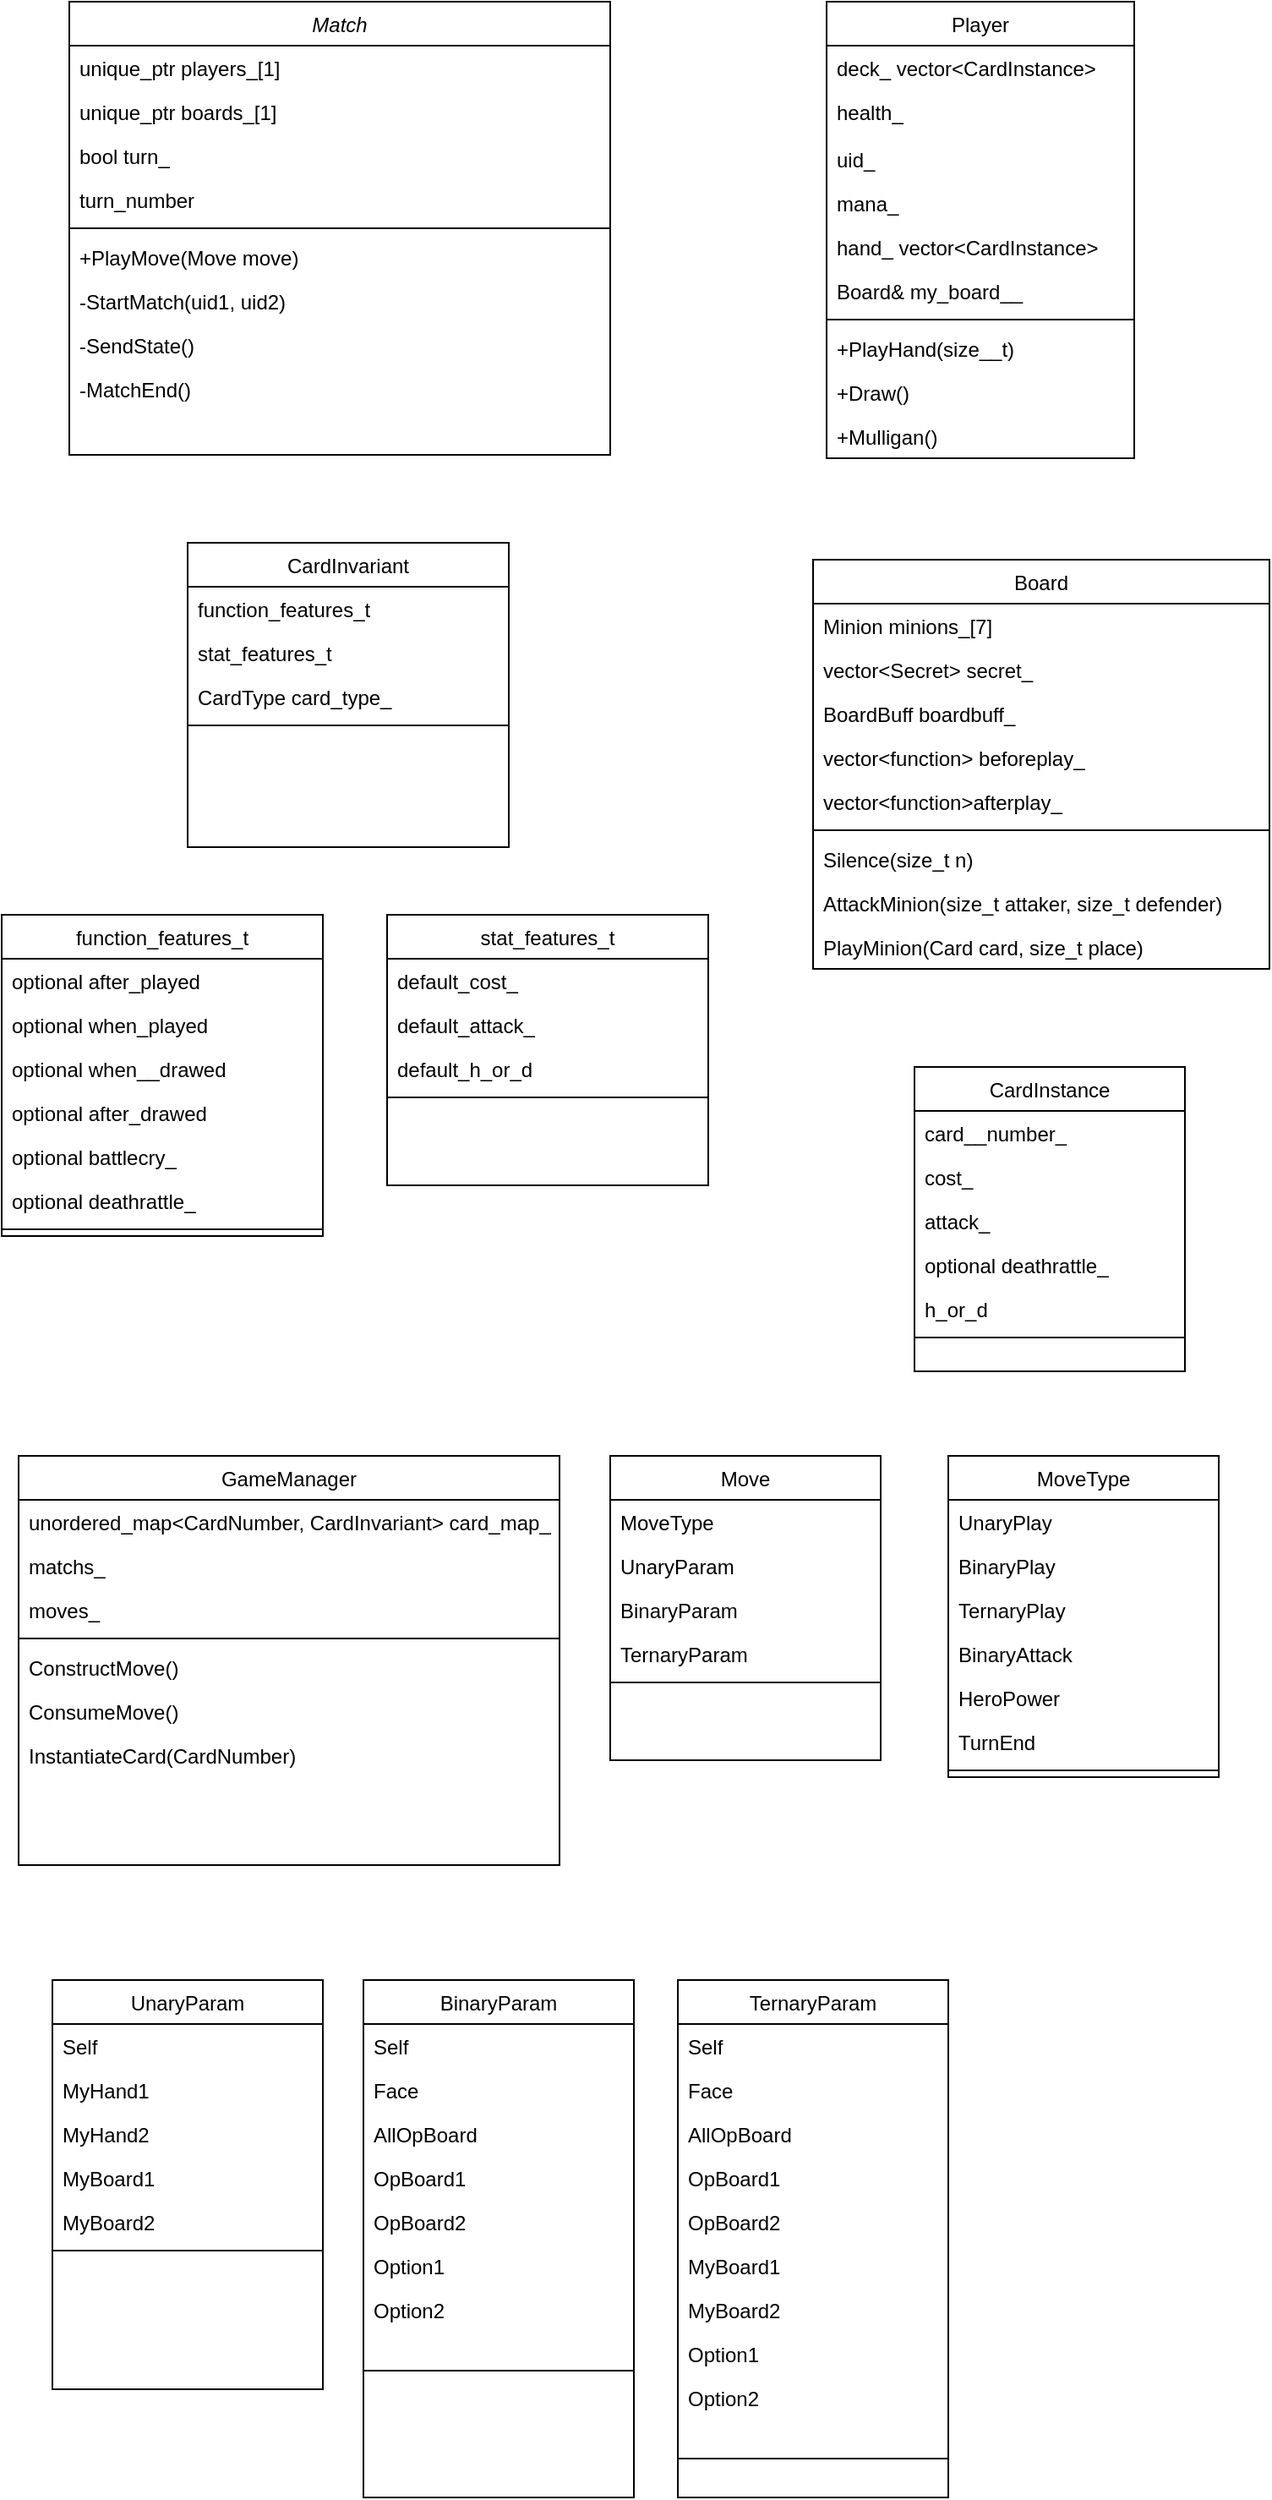 <mxfile version="22.0.6" type="device">
  <diagram id="C5RBs43oDa-KdzZeNtuy" name="Page-1">
    <mxGraphModel dx="1434" dy="790" grid="1" gridSize="10" guides="1" tooltips="1" connect="1" arrows="1" fold="1" page="1" pageScale="1" pageWidth="827" pageHeight="1169" math="0" shadow="0">
      <root>
        <mxCell id="WIyWlLk6GJQsqaUBKTNV-0" />
        <mxCell id="WIyWlLk6GJQsqaUBKTNV-1" parent="WIyWlLk6GJQsqaUBKTNV-0" />
        <mxCell id="zkfFHV4jXpPFQw0GAbJ--0" value="Match" style="swimlane;fontStyle=2;align=center;verticalAlign=top;childLayout=stackLayout;horizontal=1;startSize=26;horizontalStack=0;resizeParent=1;resizeLast=0;collapsible=1;marginBottom=0;rounded=0;shadow=0;strokeWidth=1;" parent="WIyWlLk6GJQsqaUBKTNV-1" vertex="1">
          <mxGeometry x="60" y="120" width="320" height="268" as="geometry">
            <mxRectangle x="230" y="140" width="160" height="26" as="alternateBounds" />
          </mxGeometry>
        </mxCell>
        <mxCell id="zkfFHV4jXpPFQw0GAbJ--1" value="unique_ptr players_[1]" style="text;align=left;verticalAlign=top;spacingLeft=4;spacingRight=4;overflow=hidden;rotatable=0;points=[[0,0.5],[1,0.5]];portConstraint=eastwest;" parent="zkfFHV4jXpPFQw0GAbJ--0" vertex="1">
          <mxGeometry y="26" width="320" height="26" as="geometry" />
        </mxCell>
        <mxCell id="zkfFHV4jXpPFQw0GAbJ--2" value="unique_ptr boards_[1]" style="text;align=left;verticalAlign=top;spacingLeft=4;spacingRight=4;overflow=hidden;rotatable=0;points=[[0,0.5],[1,0.5]];portConstraint=eastwest;rounded=0;shadow=0;html=0;" parent="zkfFHV4jXpPFQw0GAbJ--0" vertex="1">
          <mxGeometry y="52" width="320" height="26" as="geometry" />
        </mxCell>
        <mxCell id="4onNzcgdvRod2sI0kS9G-65" value="bool turn_" style="text;align=left;verticalAlign=top;spacingLeft=4;spacingRight=4;overflow=hidden;rotatable=0;points=[[0,0.5],[1,0.5]];portConstraint=eastwest;rounded=0;shadow=0;html=0;" parent="zkfFHV4jXpPFQw0GAbJ--0" vertex="1">
          <mxGeometry y="78" width="320" height="26" as="geometry" />
        </mxCell>
        <mxCell id="o0gOWJ1UmXhAV0lM2CIq-2" value="turn_number" style="text;align=left;verticalAlign=top;spacingLeft=4;spacingRight=4;overflow=hidden;rotatable=0;points=[[0,0.5],[1,0.5]];portConstraint=eastwest;rounded=0;shadow=0;html=0;" parent="zkfFHV4jXpPFQw0GAbJ--0" vertex="1">
          <mxGeometry y="104" width="320" height="26" as="geometry" />
        </mxCell>
        <mxCell id="zkfFHV4jXpPFQw0GAbJ--4" value="" style="line;html=1;strokeWidth=1;align=left;verticalAlign=middle;spacingTop=-1;spacingLeft=3;spacingRight=3;rotatable=0;labelPosition=right;points=[];portConstraint=eastwest;" parent="zkfFHV4jXpPFQw0GAbJ--0" vertex="1">
          <mxGeometry y="130" width="320" height="8" as="geometry" />
        </mxCell>
        <mxCell id="4onNzcgdvRod2sI0kS9G-56" value="+PlayMove(Move move)" style="text;align=left;verticalAlign=top;spacingLeft=4;spacingRight=4;overflow=hidden;rotatable=0;points=[[0,0.5],[1,0.5]];portConstraint=eastwest;rounded=0;shadow=0;html=0;" parent="zkfFHV4jXpPFQw0GAbJ--0" vertex="1">
          <mxGeometry y="138" width="320" height="26" as="geometry" />
        </mxCell>
        <mxCell id="4onNzcgdvRod2sI0kS9G-73" value="-StartMatch(uid1, uid2)" style="text;align=left;verticalAlign=top;spacingLeft=4;spacingRight=4;overflow=hidden;rotatable=0;points=[[0,0.5],[1,0.5]];portConstraint=eastwest;rounded=0;shadow=0;html=0;" parent="zkfFHV4jXpPFQw0GAbJ--0" vertex="1">
          <mxGeometry y="164" width="320" height="26" as="geometry" />
        </mxCell>
        <mxCell id="CZYYxDNHanhDtpnh2OUE-49" value="-SendState()" style="text;align=left;verticalAlign=top;spacingLeft=4;spacingRight=4;overflow=hidden;rotatable=0;points=[[0,0.5],[1,0.5]];portConstraint=eastwest;rounded=0;shadow=0;html=0;" parent="zkfFHV4jXpPFQw0GAbJ--0" vertex="1">
          <mxGeometry y="190" width="320" height="26" as="geometry" />
        </mxCell>
        <mxCell id="4onNzcgdvRod2sI0kS9G-74" value="-MatchEnd()" style="text;align=left;verticalAlign=top;spacingLeft=4;spacingRight=4;overflow=hidden;rotatable=0;points=[[0,0.5],[1,0.5]];portConstraint=eastwest;rounded=0;shadow=0;html=0;" parent="zkfFHV4jXpPFQw0GAbJ--0" vertex="1">
          <mxGeometry y="216" width="320" height="26" as="geometry" />
        </mxCell>
        <mxCell id="zkfFHV4jXpPFQw0GAbJ--17" value="Player" style="swimlane;fontStyle=0;align=center;verticalAlign=top;childLayout=stackLayout;horizontal=1;startSize=26;horizontalStack=0;resizeParent=1;resizeLast=0;collapsible=1;marginBottom=0;rounded=0;shadow=0;strokeWidth=1;" parent="WIyWlLk6GJQsqaUBKTNV-1" vertex="1">
          <mxGeometry x="508" y="120" width="182" height="270" as="geometry">
            <mxRectangle x="550" y="140" width="160" height="26" as="alternateBounds" />
          </mxGeometry>
        </mxCell>
        <mxCell id="zkfFHV4jXpPFQw0GAbJ--18" value="deck_ vector&lt;CardInstance&gt;" style="text;align=left;verticalAlign=top;spacingLeft=4;spacingRight=4;overflow=hidden;rotatable=0;points=[[0,0.5],[1,0.5]];portConstraint=eastwest;" parent="zkfFHV4jXpPFQw0GAbJ--17" vertex="1">
          <mxGeometry y="26" width="182" height="26" as="geometry" />
        </mxCell>
        <mxCell id="zkfFHV4jXpPFQw0GAbJ--19" value="health_" style="text;align=left;verticalAlign=top;spacingLeft=4;spacingRight=4;overflow=hidden;rotatable=0;points=[[0,0.5],[1,0.5]];portConstraint=eastwest;rounded=0;shadow=0;html=0;" parent="zkfFHV4jXpPFQw0GAbJ--17" vertex="1">
          <mxGeometry y="52" width="182" height="28" as="geometry" />
        </mxCell>
        <mxCell id="zkfFHV4jXpPFQw0GAbJ--20" value="uid_" style="text;align=left;verticalAlign=top;spacingLeft=4;spacingRight=4;overflow=hidden;rotatable=0;points=[[0,0.5],[1,0.5]];portConstraint=eastwest;rounded=0;shadow=0;html=0;" parent="zkfFHV4jXpPFQw0GAbJ--17" vertex="1">
          <mxGeometry y="80" width="182" height="26" as="geometry" />
        </mxCell>
        <mxCell id="o0gOWJ1UmXhAV0lM2CIq-1" value="mana_" style="text;align=left;verticalAlign=top;spacingLeft=4;spacingRight=4;overflow=hidden;rotatable=0;points=[[0,0.5],[1,0.5]];portConstraint=eastwest;rounded=0;shadow=0;html=0;" parent="zkfFHV4jXpPFQw0GAbJ--17" vertex="1">
          <mxGeometry y="106" width="182" height="26" as="geometry" />
        </mxCell>
        <mxCell id="zkfFHV4jXpPFQw0GAbJ--21" value="hand_ vector&lt;CardInstance&gt;" style="text;align=left;verticalAlign=top;spacingLeft=4;spacingRight=4;overflow=hidden;rotatable=0;points=[[0,0.5],[1,0.5]];portConstraint=eastwest;rounded=0;shadow=0;html=0;" parent="zkfFHV4jXpPFQw0GAbJ--17" vertex="1">
          <mxGeometry y="132" width="182" height="26" as="geometry" />
        </mxCell>
        <mxCell id="G5vkVmhWbXcAV82-g3rU-1" value="Board&amp; my_board__" style="text;align=left;verticalAlign=top;spacingLeft=4;spacingRight=4;overflow=hidden;rotatable=0;points=[[0,0.5],[1,0.5]];portConstraint=eastwest;rounded=0;shadow=0;html=0;" parent="zkfFHV4jXpPFQw0GAbJ--17" vertex="1">
          <mxGeometry y="158" width="182" height="26" as="geometry" />
        </mxCell>
        <mxCell id="zkfFHV4jXpPFQw0GAbJ--23" value="" style="line;html=1;strokeWidth=1;align=left;verticalAlign=middle;spacingTop=-1;spacingLeft=3;spacingRight=3;rotatable=0;labelPosition=right;points=[];portConstraint=eastwest;" parent="zkfFHV4jXpPFQw0GAbJ--17" vertex="1">
          <mxGeometry y="184" width="182" height="8" as="geometry" />
        </mxCell>
        <mxCell id="4onNzcgdvRod2sI0kS9G-58" value="+PlayHand(size__t)" style="text;align=left;verticalAlign=top;spacingLeft=4;spacingRight=4;overflow=hidden;rotatable=0;points=[[0,0.5],[1,0.5]];portConstraint=eastwest;rounded=0;shadow=0;html=0;" parent="zkfFHV4jXpPFQw0GAbJ--17" vertex="1">
          <mxGeometry y="192" width="182" height="26" as="geometry" />
        </mxCell>
        <mxCell id="G5vkVmhWbXcAV82-g3rU-0" value="+Draw()" style="text;align=left;verticalAlign=top;spacingLeft=4;spacingRight=4;overflow=hidden;rotatable=0;points=[[0,0.5],[1,0.5]];portConstraint=eastwest;rounded=0;shadow=0;html=0;" parent="zkfFHV4jXpPFQw0GAbJ--17" vertex="1">
          <mxGeometry y="218" width="182" height="26" as="geometry" />
        </mxCell>
        <mxCell id="o0gOWJ1UmXhAV0lM2CIq-0" value="+Mulligan()" style="text;align=left;verticalAlign=top;spacingLeft=4;spacingRight=4;overflow=hidden;rotatable=0;points=[[0,0.5],[1,0.5]];portConstraint=eastwest;rounded=0;shadow=0;html=0;" parent="zkfFHV4jXpPFQw0GAbJ--17" vertex="1">
          <mxGeometry y="244" width="182" height="26" as="geometry" />
        </mxCell>
        <mxCell id="4onNzcgdvRod2sI0kS9G-0" value="CardInvariant" style="swimlane;fontStyle=0;align=center;verticalAlign=top;childLayout=stackLayout;horizontal=1;startSize=26;horizontalStack=0;resizeParent=1;resizeLast=0;collapsible=1;marginBottom=0;rounded=0;shadow=0;strokeWidth=1;" parent="WIyWlLk6GJQsqaUBKTNV-1" vertex="1">
          <mxGeometry x="130" y="440" width="190" height="180" as="geometry">
            <mxRectangle x="230" y="140" width="160" height="26" as="alternateBounds" />
          </mxGeometry>
        </mxCell>
        <mxCell id="G5vkVmhWbXcAV82-g3rU-6" value="function_features_t" style="text;align=left;verticalAlign=top;spacingLeft=4;spacingRight=4;overflow=hidden;rotatable=0;points=[[0,0.5],[1,0.5]];portConstraint=eastwest;" parent="4onNzcgdvRod2sI0kS9G-0" vertex="1">
          <mxGeometry y="26" width="190" height="26" as="geometry" />
        </mxCell>
        <mxCell id="G5vkVmhWbXcAV82-g3rU-12" value="stat_features_t" style="text;align=left;verticalAlign=top;spacingLeft=4;spacingRight=4;overflow=hidden;rotatable=0;points=[[0,0.5],[1,0.5]];portConstraint=eastwest;" parent="4onNzcgdvRod2sI0kS9G-0" vertex="1">
          <mxGeometry y="52" width="190" height="26" as="geometry" />
        </mxCell>
        <mxCell id="G5vkVmhWbXcAV82-g3rU-18" value="CardType card_type_" style="text;align=left;verticalAlign=top;spacingLeft=4;spacingRight=4;overflow=hidden;rotatable=0;points=[[0,0.5],[1,0.5]];portConstraint=eastwest;" parent="4onNzcgdvRod2sI0kS9G-0" vertex="1">
          <mxGeometry y="78" width="190" height="26" as="geometry" />
        </mxCell>
        <mxCell id="4onNzcgdvRod2sI0kS9G-4" value="" style="line;html=1;strokeWidth=1;align=left;verticalAlign=middle;spacingTop=-1;spacingLeft=3;spacingRight=3;rotatable=0;labelPosition=right;points=[];portConstraint=eastwest;" parent="4onNzcgdvRod2sI0kS9G-0" vertex="1">
          <mxGeometry y="104" width="190" height="8" as="geometry" />
        </mxCell>
        <mxCell id="4onNzcgdvRod2sI0kS9G-6" value="CardInstance" style="swimlane;fontStyle=0;align=center;verticalAlign=top;childLayout=stackLayout;horizontal=1;startSize=26;horizontalStack=0;resizeParent=1;resizeLast=0;collapsible=1;marginBottom=0;rounded=0;shadow=0;strokeWidth=1;" parent="WIyWlLk6GJQsqaUBKTNV-1" vertex="1">
          <mxGeometry x="560" y="750" width="160" height="180" as="geometry">
            <mxRectangle x="130" y="380" width="160" height="26" as="alternateBounds" />
          </mxGeometry>
        </mxCell>
        <mxCell id="4onNzcgdvRod2sI0kS9G-7" value="card__number_" style="text;align=left;verticalAlign=top;spacingLeft=4;spacingRight=4;overflow=hidden;rotatable=0;points=[[0,0.5],[1,0.5]];portConstraint=eastwest;" parent="4onNzcgdvRod2sI0kS9G-6" vertex="1">
          <mxGeometry y="26" width="160" height="26" as="geometry" />
        </mxCell>
        <mxCell id="o0gOWJ1UmXhAV0lM2CIq-27" value="cost_" style="text;align=left;verticalAlign=top;spacingLeft=4;spacingRight=4;overflow=hidden;rotatable=0;points=[[0,0.5],[1,0.5]];portConstraint=eastwest;" parent="4onNzcgdvRod2sI0kS9G-6" vertex="1">
          <mxGeometry y="52" width="160" height="26" as="geometry" />
        </mxCell>
        <mxCell id="G5vkVmhWbXcAV82-g3rU-22" value="attack_" style="text;align=left;verticalAlign=top;spacingLeft=4;spacingRight=4;overflow=hidden;rotatable=0;points=[[0,0.5],[1,0.5]];portConstraint=eastwest;" parent="4onNzcgdvRod2sI0kS9G-6" vertex="1">
          <mxGeometry y="78" width="160" height="26" as="geometry" />
        </mxCell>
        <mxCell id="G5vkVmhWbXcAV82-g3rU-21" value="optional deathrattle_" style="text;align=left;verticalAlign=top;spacingLeft=4;spacingRight=4;overflow=hidden;rotatable=0;points=[[0,0.5],[1,0.5]];portConstraint=eastwest;" parent="4onNzcgdvRod2sI0kS9G-6" vertex="1">
          <mxGeometry y="104" width="160" height="26" as="geometry" />
        </mxCell>
        <mxCell id="G5vkVmhWbXcAV82-g3rU-23" value="h_or_d" style="text;align=left;verticalAlign=top;spacingLeft=4;spacingRight=4;overflow=hidden;rotatable=0;points=[[0,0.5],[1,0.5]];portConstraint=eastwest;" parent="4onNzcgdvRod2sI0kS9G-6" vertex="1">
          <mxGeometry y="130" width="160" height="26" as="geometry" />
        </mxCell>
        <mxCell id="4onNzcgdvRod2sI0kS9G-9" value="" style="line;html=1;strokeWidth=1;align=left;verticalAlign=middle;spacingTop=-1;spacingLeft=3;spacingRight=3;rotatable=0;labelPosition=right;points=[];portConstraint=eastwest;" parent="4onNzcgdvRod2sI0kS9G-6" vertex="1">
          <mxGeometry y="156" width="160" height="8" as="geometry" />
        </mxCell>
        <mxCell id="4onNzcgdvRod2sI0kS9G-60" value="Board" style="swimlane;fontStyle=0;align=center;verticalAlign=top;childLayout=stackLayout;horizontal=1;startSize=26;horizontalStack=0;resizeParent=1;resizeLast=0;collapsible=1;marginBottom=0;rounded=0;shadow=0;strokeWidth=1;" parent="WIyWlLk6GJQsqaUBKTNV-1" vertex="1">
          <mxGeometry x="500" y="450" width="270" height="242" as="geometry">
            <mxRectangle x="340" y="380" width="170" height="26" as="alternateBounds" />
          </mxGeometry>
        </mxCell>
        <mxCell id="4onNzcgdvRod2sI0kS9G-62" value="Minion minions_[7]" style="text;align=left;verticalAlign=top;spacingLeft=4;spacingRight=4;overflow=hidden;rotatable=0;points=[[0,0.5],[1,0.5]];portConstraint=eastwest;" parent="4onNzcgdvRod2sI0kS9G-60" vertex="1">
          <mxGeometry y="26" width="270" height="26" as="geometry" />
        </mxCell>
        <mxCell id="4onNzcgdvRod2sI0kS9G-66" value="vector&lt;Secret&gt; secret_" style="text;align=left;verticalAlign=top;spacingLeft=4;spacingRight=4;overflow=hidden;rotatable=0;points=[[0,0.5],[1,0.5]];portConstraint=eastwest;" parent="4onNzcgdvRod2sI0kS9G-60" vertex="1">
          <mxGeometry y="52" width="270" height="26" as="geometry" />
        </mxCell>
        <mxCell id="4onNzcgdvRod2sI0kS9G-67" value="BoardBuff boardbuff_" style="text;align=left;verticalAlign=top;spacingLeft=4;spacingRight=4;overflow=hidden;rotatable=0;points=[[0,0.5],[1,0.5]];portConstraint=eastwest;" parent="4onNzcgdvRod2sI0kS9G-60" vertex="1">
          <mxGeometry y="78" width="270" height="26" as="geometry" />
        </mxCell>
        <mxCell id="4onNzcgdvRod2sI0kS9G-68" value="vector&lt;function&gt; beforeplay_" style="text;align=left;verticalAlign=top;spacingLeft=4;spacingRight=4;overflow=hidden;rotatable=0;points=[[0,0.5],[1,0.5]];portConstraint=eastwest;" parent="4onNzcgdvRod2sI0kS9G-60" vertex="1">
          <mxGeometry y="104" width="270" height="26" as="geometry" />
        </mxCell>
        <mxCell id="4onNzcgdvRod2sI0kS9G-69" value="vector&lt;function&gt;afterplay_" style="text;align=left;verticalAlign=top;spacingLeft=4;spacingRight=4;overflow=hidden;rotatable=0;points=[[0,0.5],[1,0.5]];portConstraint=eastwest;" parent="4onNzcgdvRod2sI0kS9G-60" vertex="1">
          <mxGeometry y="130" width="270" height="26" as="geometry" />
        </mxCell>
        <mxCell id="4onNzcgdvRod2sI0kS9G-61" value="" style="line;html=1;strokeWidth=1;align=left;verticalAlign=middle;spacingTop=-1;spacingLeft=3;spacingRight=3;rotatable=0;labelPosition=right;points=[];portConstraint=eastwest;" parent="4onNzcgdvRod2sI0kS9G-60" vertex="1">
          <mxGeometry y="156" width="270" height="8" as="geometry" />
        </mxCell>
        <mxCell id="4onNzcgdvRod2sI0kS9G-63" value="Silence(size_t n)" style="text;align=left;verticalAlign=top;spacingLeft=4;spacingRight=4;overflow=hidden;rotatable=0;points=[[0,0.5],[1,0.5]];portConstraint=eastwest;" parent="4onNzcgdvRod2sI0kS9G-60" vertex="1">
          <mxGeometry y="164" width="270" height="26" as="geometry" />
        </mxCell>
        <mxCell id="4onNzcgdvRod2sI0kS9G-64" value="AttackMinion(size_t attaker, size_t defender)" style="text;align=left;verticalAlign=top;spacingLeft=4;spacingRight=4;overflow=hidden;rotatable=0;points=[[0,0.5],[1,0.5]];portConstraint=eastwest;" parent="4onNzcgdvRod2sI0kS9G-60" vertex="1">
          <mxGeometry y="190" width="270" height="26" as="geometry" />
        </mxCell>
        <mxCell id="4onNzcgdvRod2sI0kS9G-76" value="PlayMinion(Card card, size_t place)" style="text;align=left;verticalAlign=top;spacingLeft=4;spacingRight=4;overflow=hidden;rotatable=0;points=[[0,0.5],[1,0.5]];portConstraint=eastwest;" parent="4onNzcgdvRod2sI0kS9G-60" vertex="1">
          <mxGeometry y="216" width="270" height="26" as="geometry" />
        </mxCell>
        <mxCell id="G5vkVmhWbXcAV82-g3rU-24" value="GameManager" style="swimlane;fontStyle=0;align=center;verticalAlign=top;childLayout=stackLayout;horizontal=1;startSize=26;horizontalStack=0;resizeParent=1;resizeLast=0;collapsible=1;marginBottom=0;rounded=0;shadow=0;strokeWidth=1;" parent="WIyWlLk6GJQsqaUBKTNV-1" vertex="1">
          <mxGeometry x="30" y="980" width="320" height="242" as="geometry">
            <mxRectangle x="340" y="380" width="170" height="26" as="alternateBounds" />
          </mxGeometry>
        </mxCell>
        <mxCell id="G5vkVmhWbXcAV82-g3rU-25" value="unordered_map&lt;CardNumber, CardInvariant&gt; card_map__" style="text;align=left;verticalAlign=top;spacingLeft=4;spacingRight=4;overflow=hidden;rotatable=0;points=[[0,0.5],[1,0.5]];portConstraint=eastwest;" parent="G5vkVmhWbXcAV82-g3rU-24" vertex="1">
          <mxGeometry y="26" width="320" height="26" as="geometry" />
        </mxCell>
        <mxCell id="G5vkVmhWbXcAV82-g3rU-26" value="matchs_" style="text;align=left;verticalAlign=top;spacingLeft=4;spacingRight=4;overflow=hidden;rotatable=0;points=[[0,0.5],[1,0.5]];portConstraint=eastwest;" parent="G5vkVmhWbXcAV82-g3rU-24" vertex="1">
          <mxGeometry y="52" width="320" height="26" as="geometry" />
        </mxCell>
        <mxCell id="G5vkVmhWbXcAV82-g3rU-34" value="moves_" style="text;align=left;verticalAlign=top;spacingLeft=4;spacingRight=4;overflow=hidden;rotatable=0;points=[[0,0.5],[1,0.5]];portConstraint=eastwest;" parent="G5vkVmhWbXcAV82-g3rU-24" vertex="1">
          <mxGeometry y="78" width="320" height="26" as="geometry" />
        </mxCell>
        <mxCell id="G5vkVmhWbXcAV82-g3rU-30" value="" style="line;html=1;strokeWidth=1;align=left;verticalAlign=middle;spacingTop=-1;spacingLeft=3;spacingRight=3;rotatable=0;labelPosition=right;points=[];portConstraint=eastwest;" parent="G5vkVmhWbXcAV82-g3rU-24" vertex="1">
          <mxGeometry y="104" width="320" height="8" as="geometry" />
        </mxCell>
        <mxCell id="G5vkVmhWbXcAV82-g3rU-31" value="ConstructMove()" style="text;align=left;verticalAlign=top;spacingLeft=4;spacingRight=4;overflow=hidden;rotatable=0;points=[[0,0.5],[1,0.5]];portConstraint=eastwest;" parent="G5vkVmhWbXcAV82-g3rU-24" vertex="1">
          <mxGeometry y="112" width="320" height="26" as="geometry" />
        </mxCell>
        <mxCell id="G5vkVmhWbXcAV82-g3rU-32" value="ConsumeMove()" style="text;align=left;verticalAlign=top;spacingLeft=4;spacingRight=4;overflow=hidden;rotatable=0;points=[[0,0.5],[1,0.5]];portConstraint=eastwest;" parent="G5vkVmhWbXcAV82-g3rU-24" vertex="1">
          <mxGeometry y="138" width="320" height="26" as="geometry" />
        </mxCell>
        <mxCell id="CZYYxDNHanhDtpnh2OUE-0" value="InstantiateCard(CardNumber)" style="text;align=left;verticalAlign=top;spacingLeft=4;spacingRight=4;overflow=hidden;rotatable=0;points=[[0,0.5],[1,0.5]];portConstraint=eastwest;" parent="G5vkVmhWbXcAV82-g3rU-24" vertex="1">
          <mxGeometry y="164" width="320" height="26" as="geometry" />
        </mxCell>
        <mxCell id="CZYYxDNHanhDtpnh2OUE-1" value="Move" style="swimlane;fontStyle=0;align=center;verticalAlign=top;childLayout=stackLayout;horizontal=1;startSize=26;horizontalStack=0;resizeParent=1;resizeLast=0;collapsible=1;marginBottom=0;rounded=0;shadow=0;strokeWidth=1;" parent="WIyWlLk6GJQsqaUBKTNV-1" vertex="1">
          <mxGeometry x="380" y="980" width="160" height="180" as="geometry">
            <mxRectangle x="130" y="380" width="160" height="26" as="alternateBounds" />
          </mxGeometry>
        </mxCell>
        <mxCell id="CZYYxDNHanhDtpnh2OUE-3" value="MoveType" style="text;align=left;verticalAlign=top;spacingLeft=4;spacingRight=4;overflow=hidden;rotatable=0;points=[[0,0.5],[1,0.5]];portConstraint=eastwest;" parent="CZYYxDNHanhDtpnh2OUE-1" vertex="1">
          <mxGeometry y="26" width="160" height="26" as="geometry" />
        </mxCell>
        <mxCell id="CZYYxDNHanhDtpnh2OUE-2" value="UnaryParam" style="text;align=left;verticalAlign=top;spacingLeft=4;spacingRight=4;overflow=hidden;rotatable=0;points=[[0,0.5],[1,0.5]];portConstraint=eastwest;" parent="CZYYxDNHanhDtpnh2OUE-1" vertex="1">
          <mxGeometry y="52" width="160" height="26" as="geometry" />
        </mxCell>
        <mxCell id="CZYYxDNHanhDtpnh2OUE-23" value="BinaryParam" style="text;align=left;verticalAlign=top;spacingLeft=4;spacingRight=4;overflow=hidden;rotatable=0;points=[[0,0.5],[1,0.5]];portConstraint=eastwest;" parent="CZYYxDNHanhDtpnh2OUE-1" vertex="1">
          <mxGeometry y="78" width="160" height="26" as="geometry" />
        </mxCell>
        <mxCell id="CZYYxDNHanhDtpnh2OUE-24" value="TernaryParam" style="text;align=left;verticalAlign=top;spacingLeft=4;spacingRight=4;overflow=hidden;rotatable=0;points=[[0,0.5],[1,0.5]];portConstraint=eastwest;" parent="CZYYxDNHanhDtpnh2OUE-1" vertex="1">
          <mxGeometry y="104" width="160" height="26" as="geometry" />
        </mxCell>
        <mxCell id="CZYYxDNHanhDtpnh2OUE-6" value="" style="line;html=1;strokeWidth=1;align=left;verticalAlign=middle;spacingTop=-1;spacingLeft=3;spacingRight=3;rotatable=0;labelPosition=right;points=[];portConstraint=eastwest;" parent="CZYYxDNHanhDtpnh2OUE-1" vertex="1">
          <mxGeometry y="130" width="160" height="8" as="geometry" />
        </mxCell>
        <mxCell id="CZYYxDNHanhDtpnh2OUE-7" value="UnaryParam" style="swimlane;fontStyle=0;align=center;verticalAlign=top;childLayout=stackLayout;horizontal=1;startSize=26;horizontalStack=0;resizeParent=1;resizeLast=0;collapsible=1;marginBottom=0;rounded=0;shadow=0;strokeWidth=1;" parent="WIyWlLk6GJQsqaUBKTNV-1" vertex="1">
          <mxGeometry x="50" y="1290" width="160" height="242" as="geometry">
            <mxRectangle x="130" y="380" width="160" height="26" as="alternateBounds" />
          </mxGeometry>
        </mxCell>
        <mxCell id="CZYYxDNHanhDtpnh2OUE-9" value="Self" style="text;align=left;verticalAlign=top;spacingLeft=4;spacingRight=4;overflow=hidden;rotatable=0;points=[[0,0.5],[1,0.5]];portConstraint=eastwest;" parent="CZYYxDNHanhDtpnh2OUE-7" vertex="1">
          <mxGeometry y="26" width="160" height="26" as="geometry" />
        </mxCell>
        <mxCell id="CZYYxDNHanhDtpnh2OUE-10" value="MyHand1" style="text;align=left;verticalAlign=top;spacingLeft=4;spacingRight=4;overflow=hidden;rotatable=0;points=[[0,0.5],[1,0.5]];portConstraint=eastwest;" parent="CZYYxDNHanhDtpnh2OUE-7" vertex="1">
          <mxGeometry y="52" width="160" height="26" as="geometry" />
        </mxCell>
        <mxCell id="CZYYxDNHanhDtpnh2OUE-26" value="MyHand2" style="text;align=left;verticalAlign=top;spacingLeft=4;spacingRight=4;overflow=hidden;rotatable=0;points=[[0,0.5],[1,0.5]];portConstraint=eastwest;" parent="CZYYxDNHanhDtpnh2OUE-7" vertex="1">
          <mxGeometry y="78" width="160" height="26" as="geometry" />
        </mxCell>
        <mxCell id="CZYYxDNHanhDtpnh2OUE-25" value="MyBoard1" style="text;align=left;verticalAlign=top;spacingLeft=4;spacingRight=4;overflow=hidden;rotatable=0;points=[[0,0.5],[1,0.5]];portConstraint=eastwest;" parent="CZYYxDNHanhDtpnh2OUE-7" vertex="1">
          <mxGeometry y="104" width="160" height="26" as="geometry" />
        </mxCell>
        <mxCell id="CZYYxDNHanhDtpnh2OUE-11" value="MyBoard2" style="text;align=left;verticalAlign=top;spacingLeft=4;spacingRight=4;overflow=hidden;rotatable=0;points=[[0,0.5],[1,0.5]];portConstraint=eastwest;" parent="CZYYxDNHanhDtpnh2OUE-7" vertex="1">
          <mxGeometry y="130" width="160" height="26" as="geometry" />
        </mxCell>
        <mxCell id="CZYYxDNHanhDtpnh2OUE-12" value="" style="line;html=1;strokeWidth=1;align=left;verticalAlign=middle;spacingTop=-1;spacingLeft=3;spacingRight=3;rotatable=0;labelPosition=right;points=[];portConstraint=eastwest;" parent="CZYYxDNHanhDtpnh2OUE-7" vertex="1">
          <mxGeometry y="156" width="160" height="8" as="geometry" />
        </mxCell>
        <mxCell id="CZYYxDNHanhDtpnh2OUE-13" value="MoveType" style="swimlane;fontStyle=0;align=center;verticalAlign=top;childLayout=stackLayout;horizontal=1;startSize=26;horizontalStack=0;resizeParent=1;resizeLast=0;collapsible=1;marginBottom=0;rounded=0;shadow=0;strokeWidth=1;" parent="WIyWlLk6GJQsqaUBKTNV-1" vertex="1">
          <mxGeometry x="580" y="980" width="160" height="190" as="geometry">
            <mxRectangle x="130" y="380" width="160" height="26" as="alternateBounds" />
          </mxGeometry>
        </mxCell>
        <mxCell id="CZYYxDNHanhDtpnh2OUE-14" value="UnaryPlay" style="text;align=left;verticalAlign=top;spacingLeft=4;spacingRight=4;overflow=hidden;rotatable=0;points=[[0,0.5],[1,0.5]];portConstraint=eastwest;" parent="CZYYxDNHanhDtpnh2OUE-13" vertex="1">
          <mxGeometry y="26" width="160" height="26" as="geometry" />
        </mxCell>
        <mxCell id="CZYYxDNHanhDtpnh2OUE-15" value="BinaryPlay" style="text;align=left;verticalAlign=top;spacingLeft=4;spacingRight=4;overflow=hidden;rotatable=0;points=[[0,0.5],[1,0.5]];portConstraint=eastwest;" parent="CZYYxDNHanhDtpnh2OUE-13" vertex="1">
          <mxGeometry y="52" width="160" height="26" as="geometry" />
        </mxCell>
        <mxCell id="CZYYxDNHanhDtpnh2OUE-18" value="TernaryPlay" style="text;align=left;verticalAlign=top;spacingLeft=4;spacingRight=4;overflow=hidden;rotatable=0;points=[[0,0.5],[1,0.5]];portConstraint=eastwest;" parent="CZYYxDNHanhDtpnh2OUE-13" vertex="1">
          <mxGeometry y="78" width="160" height="26" as="geometry" />
        </mxCell>
        <mxCell id="CZYYxDNHanhDtpnh2OUE-17" value="BinaryAttack" style="text;align=left;verticalAlign=top;spacingLeft=4;spacingRight=4;overflow=hidden;rotatable=0;points=[[0,0.5],[1,0.5]];portConstraint=eastwest;" parent="CZYYxDNHanhDtpnh2OUE-13" vertex="1">
          <mxGeometry y="104" width="160" height="26" as="geometry" />
        </mxCell>
        <mxCell id="37RzJuU5efk_65jFn7hX-1" value="HeroPower" style="text;align=left;verticalAlign=top;spacingLeft=4;spacingRight=4;overflow=hidden;rotatable=0;points=[[0,0.5],[1,0.5]];portConstraint=eastwest;" vertex="1" parent="CZYYxDNHanhDtpnh2OUE-13">
          <mxGeometry y="130" width="160" height="26" as="geometry" />
        </mxCell>
        <mxCell id="37RzJuU5efk_65jFn7hX-2" value="TurnEnd" style="text;align=left;verticalAlign=top;spacingLeft=4;spacingRight=4;overflow=hidden;rotatable=0;points=[[0,0.5],[1,0.5]];portConstraint=eastwest;" vertex="1" parent="CZYYxDNHanhDtpnh2OUE-13">
          <mxGeometry y="156" width="160" height="26" as="geometry" />
        </mxCell>
        <mxCell id="CZYYxDNHanhDtpnh2OUE-16" value="" style="line;html=1;strokeWidth=1;align=left;verticalAlign=middle;spacingTop=-1;spacingLeft=3;spacingRight=3;rotatable=0;labelPosition=right;points=[];portConstraint=eastwest;" parent="CZYYxDNHanhDtpnh2OUE-13" vertex="1">
          <mxGeometry y="182" width="160" height="8" as="geometry" />
        </mxCell>
        <mxCell id="CZYYxDNHanhDtpnh2OUE-28" value="BinaryParam" style="swimlane;fontStyle=0;align=center;verticalAlign=top;childLayout=stackLayout;horizontal=1;startSize=26;horizontalStack=0;resizeParent=1;resizeLast=0;collapsible=1;marginBottom=0;rounded=0;shadow=0;strokeWidth=1;" parent="WIyWlLk6GJQsqaUBKTNV-1" vertex="1">
          <mxGeometry x="234" y="1290" width="160" height="306" as="geometry">
            <mxRectangle x="130" y="380" width="160" height="26" as="alternateBounds" />
          </mxGeometry>
        </mxCell>
        <mxCell id="CZYYxDNHanhDtpnh2OUE-29" value="Self" style="text;align=left;verticalAlign=top;spacingLeft=4;spacingRight=4;overflow=hidden;rotatable=0;points=[[0,0.5],[1,0.5]];portConstraint=eastwest;" parent="CZYYxDNHanhDtpnh2OUE-28" vertex="1">
          <mxGeometry y="26" width="160" height="26" as="geometry" />
        </mxCell>
        <mxCell id="CZYYxDNHanhDtpnh2OUE-30" value="Face" style="text;align=left;verticalAlign=top;spacingLeft=4;spacingRight=4;overflow=hidden;rotatable=0;points=[[0,0.5],[1,0.5]];portConstraint=eastwest;" parent="CZYYxDNHanhDtpnh2OUE-28" vertex="1">
          <mxGeometry y="52" width="160" height="26" as="geometry" />
        </mxCell>
        <mxCell id="CZYYxDNHanhDtpnh2OUE-32" value="AllOpBoard" style="text;align=left;verticalAlign=top;spacingLeft=4;spacingRight=4;overflow=hidden;rotatable=0;points=[[0,0.5],[1,0.5]];portConstraint=eastwest;" parent="CZYYxDNHanhDtpnh2OUE-28" vertex="1">
          <mxGeometry y="78" width="160" height="26" as="geometry" />
        </mxCell>
        <mxCell id="CZYYxDNHanhDtpnh2OUE-37" value="OpBoard1" style="text;align=left;verticalAlign=top;spacingLeft=4;spacingRight=4;overflow=hidden;rotatable=0;points=[[0,0.5],[1,0.5]];portConstraint=eastwest;" parent="CZYYxDNHanhDtpnh2OUE-28" vertex="1">
          <mxGeometry y="104" width="160" height="26" as="geometry" />
        </mxCell>
        <mxCell id="CZYYxDNHanhDtpnh2OUE-33" value="OpBoard2" style="text;align=left;verticalAlign=top;spacingLeft=4;spacingRight=4;overflow=hidden;rotatable=0;points=[[0,0.5],[1,0.5]];portConstraint=eastwest;" parent="CZYYxDNHanhDtpnh2OUE-28" vertex="1">
          <mxGeometry y="130" width="160" height="26" as="geometry" />
        </mxCell>
        <mxCell id="CZYYxDNHanhDtpnh2OUE-35" value="Option1" style="text;align=left;verticalAlign=top;spacingLeft=4;spacingRight=4;overflow=hidden;rotatable=0;points=[[0,0.5],[1,0.5]];portConstraint=eastwest;" parent="CZYYxDNHanhDtpnh2OUE-28" vertex="1">
          <mxGeometry y="156" width="160" height="26" as="geometry" />
        </mxCell>
        <mxCell id="CZYYxDNHanhDtpnh2OUE-36" value="Option2" style="text;align=left;verticalAlign=top;spacingLeft=4;spacingRight=4;overflow=hidden;rotatable=0;points=[[0,0.5],[1,0.5]];portConstraint=eastwest;" parent="CZYYxDNHanhDtpnh2OUE-28" vertex="1">
          <mxGeometry y="182" width="160" height="26" as="geometry" />
        </mxCell>
        <mxCell id="CZYYxDNHanhDtpnh2OUE-34" value="" style="line;html=1;strokeWidth=1;align=left;verticalAlign=middle;spacingTop=-1;spacingLeft=3;spacingRight=3;rotatable=0;labelPosition=right;points=[];portConstraint=eastwest;" parent="CZYYxDNHanhDtpnh2OUE-28" vertex="1">
          <mxGeometry y="208" width="160" height="46" as="geometry" />
        </mxCell>
        <mxCell id="CZYYxDNHanhDtpnh2OUE-38" value="TernaryParam" style="swimlane;fontStyle=0;align=center;verticalAlign=top;childLayout=stackLayout;horizontal=1;startSize=26;horizontalStack=0;resizeParent=1;resizeLast=0;collapsible=1;marginBottom=0;rounded=0;shadow=0;strokeWidth=1;" parent="WIyWlLk6GJQsqaUBKTNV-1" vertex="1">
          <mxGeometry x="420" y="1290" width="160" height="306" as="geometry">
            <mxRectangle x="130" y="380" width="160" height="26" as="alternateBounds" />
          </mxGeometry>
        </mxCell>
        <mxCell id="CZYYxDNHanhDtpnh2OUE-39" value="Self" style="text;align=left;verticalAlign=top;spacingLeft=4;spacingRight=4;overflow=hidden;rotatable=0;points=[[0,0.5],[1,0.5]];portConstraint=eastwest;" parent="CZYYxDNHanhDtpnh2OUE-38" vertex="1">
          <mxGeometry y="26" width="160" height="26" as="geometry" />
        </mxCell>
        <mxCell id="CZYYxDNHanhDtpnh2OUE-40" value="Face" style="text;align=left;verticalAlign=top;spacingLeft=4;spacingRight=4;overflow=hidden;rotatable=0;points=[[0,0.5],[1,0.5]];portConstraint=eastwest;" parent="CZYYxDNHanhDtpnh2OUE-38" vertex="1">
          <mxGeometry y="52" width="160" height="26" as="geometry" />
        </mxCell>
        <mxCell id="CZYYxDNHanhDtpnh2OUE-41" value="AllOpBoard" style="text;align=left;verticalAlign=top;spacingLeft=4;spacingRight=4;overflow=hidden;rotatable=0;points=[[0,0.5],[1,0.5]];portConstraint=eastwest;" parent="CZYYxDNHanhDtpnh2OUE-38" vertex="1">
          <mxGeometry y="78" width="160" height="26" as="geometry" />
        </mxCell>
        <mxCell id="CZYYxDNHanhDtpnh2OUE-42" value="OpBoard1" style="text;align=left;verticalAlign=top;spacingLeft=4;spacingRight=4;overflow=hidden;rotatable=0;points=[[0,0.5],[1,0.5]];portConstraint=eastwest;" parent="CZYYxDNHanhDtpnh2OUE-38" vertex="1">
          <mxGeometry y="104" width="160" height="26" as="geometry" />
        </mxCell>
        <mxCell id="CZYYxDNHanhDtpnh2OUE-43" value="OpBoard2" style="text;align=left;verticalAlign=top;spacingLeft=4;spacingRight=4;overflow=hidden;rotatable=0;points=[[0,0.5],[1,0.5]];portConstraint=eastwest;" parent="CZYYxDNHanhDtpnh2OUE-38" vertex="1">
          <mxGeometry y="130" width="160" height="26" as="geometry" />
        </mxCell>
        <mxCell id="CZYYxDNHanhDtpnh2OUE-44" value="MyBoard1" style="text;align=left;verticalAlign=top;spacingLeft=4;spacingRight=4;overflow=hidden;rotatable=0;points=[[0,0.5],[1,0.5]];portConstraint=eastwest;" parent="CZYYxDNHanhDtpnh2OUE-38" vertex="1">
          <mxGeometry y="156" width="160" height="26" as="geometry" />
        </mxCell>
        <mxCell id="CZYYxDNHanhDtpnh2OUE-45" value="MyBoard2" style="text;align=left;verticalAlign=top;spacingLeft=4;spacingRight=4;overflow=hidden;rotatable=0;points=[[0,0.5],[1,0.5]];portConstraint=eastwest;" parent="CZYYxDNHanhDtpnh2OUE-38" vertex="1">
          <mxGeometry y="182" width="160" height="26" as="geometry" />
        </mxCell>
        <mxCell id="CZYYxDNHanhDtpnh2OUE-46" value="Option1" style="text;align=left;verticalAlign=top;spacingLeft=4;spacingRight=4;overflow=hidden;rotatable=0;points=[[0,0.5],[1,0.5]];portConstraint=eastwest;" parent="CZYYxDNHanhDtpnh2OUE-38" vertex="1">
          <mxGeometry y="208" width="160" height="26" as="geometry" />
        </mxCell>
        <mxCell id="CZYYxDNHanhDtpnh2OUE-47" value="Option2" style="text;align=left;verticalAlign=top;spacingLeft=4;spacingRight=4;overflow=hidden;rotatable=0;points=[[0,0.5],[1,0.5]];portConstraint=eastwest;" parent="CZYYxDNHanhDtpnh2OUE-38" vertex="1">
          <mxGeometry y="234" width="160" height="26" as="geometry" />
        </mxCell>
        <mxCell id="CZYYxDNHanhDtpnh2OUE-48" value="" style="line;html=1;strokeWidth=1;align=left;verticalAlign=middle;spacingTop=-1;spacingLeft=3;spacingRight=3;rotatable=0;labelPosition=right;points=[];portConstraint=eastwest;" parent="CZYYxDNHanhDtpnh2OUE-38" vertex="1">
          <mxGeometry y="260" width="160" height="46" as="geometry" />
        </mxCell>
        <mxCell id="o0gOWJ1UmXhAV0lM2CIq-3" value="function_features_t" style="swimlane;fontStyle=0;align=center;verticalAlign=top;childLayout=stackLayout;horizontal=1;startSize=26;horizontalStack=0;resizeParent=1;resizeLast=0;collapsible=1;marginBottom=0;rounded=0;shadow=0;strokeWidth=1;" parent="WIyWlLk6GJQsqaUBKTNV-1" vertex="1">
          <mxGeometry x="20" y="660" width="190" height="190" as="geometry">
            <mxRectangle x="230" y="140" width="160" height="26" as="alternateBounds" />
          </mxGeometry>
        </mxCell>
        <mxCell id="o0gOWJ1UmXhAV0lM2CIq-4" value="optional after_played" style="text;align=left;verticalAlign=top;spacingLeft=4;spacingRight=4;overflow=hidden;rotatable=0;points=[[0,0.5],[1,0.5]];portConstraint=eastwest;" parent="o0gOWJ1UmXhAV0lM2CIq-3" vertex="1">
          <mxGeometry y="26" width="190" height="26" as="geometry" />
        </mxCell>
        <mxCell id="o0gOWJ1UmXhAV0lM2CIq-5" value="optional when_played" style="text;align=left;verticalAlign=top;spacingLeft=4;spacingRight=4;overflow=hidden;rotatable=0;points=[[0,0.5],[1,0.5]];portConstraint=eastwest;" parent="o0gOWJ1UmXhAV0lM2CIq-3" vertex="1">
          <mxGeometry y="52" width="190" height="26" as="geometry" />
        </mxCell>
        <mxCell id="o0gOWJ1UmXhAV0lM2CIq-9" value="optional when__drawed" style="text;align=left;verticalAlign=top;spacingLeft=4;spacingRight=4;overflow=hidden;rotatable=0;points=[[0,0.5],[1,0.5]];portConstraint=eastwest;" parent="o0gOWJ1UmXhAV0lM2CIq-3" vertex="1">
          <mxGeometry y="78" width="190" height="26" as="geometry" />
        </mxCell>
        <mxCell id="o0gOWJ1UmXhAV0lM2CIq-10" value="optional after_drawed" style="text;align=left;verticalAlign=top;spacingLeft=4;spacingRight=4;overflow=hidden;rotatable=0;points=[[0,0.5],[1,0.5]];portConstraint=eastwest;" parent="o0gOWJ1UmXhAV0lM2CIq-3" vertex="1">
          <mxGeometry y="104" width="190" height="26" as="geometry" />
        </mxCell>
        <mxCell id="o0gOWJ1UmXhAV0lM2CIq-11" value="optional battlecry_" style="text;align=left;verticalAlign=top;spacingLeft=4;spacingRight=4;overflow=hidden;rotatable=0;points=[[0,0.5],[1,0.5]];portConstraint=eastwest;" parent="o0gOWJ1UmXhAV0lM2CIq-3" vertex="1">
          <mxGeometry y="130" width="190" height="26" as="geometry" />
        </mxCell>
        <mxCell id="37RzJuU5efk_65jFn7hX-0" value="optional deathrattle_" style="text;align=left;verticalAlign=top;spacingLeft=4;spacingRight=4;overflow=hidden;rotatable=0;points=[[0,0.5],[1,0.5]];portConstraint=eastwest;" vertex="1" parent="o0gOWJ1UmXhAV0lM2CIq-3">
          <mxGeometry y="156" width="190" height="26" as="geometry" />
        </mxCell>
        <mxCell id="o0gOWJ1UmXhAV0lM2CIq-13" value="" style="line;html=1;strokeWidth=1;align=left;verticalAlign=middle;spacingTop=-1;spacingLeft=3;spacingRight=3;rotatable=0;labelPosition=right;points=[];portConstraint=eastwest;" parent="o0gOWJ1UmXhAV0lM2CIq-3" vertex="1">
          <mxGeometry y="182" width="190" height="8" as="geometry" />
        </mxCell>
        <mxCell id="o0gOWJ1UmXhAV0lM2CIq-15" value="stat_features_t" style="swimlane;fontStyle=0;align=center;verticalAlign=top;childLayout=stackLayout;horizontal=1;startSize=26;horizontalStack=0;resizeParent=1;resizeLast=0;collapsible=1;marginBottom=0;rounded=0;shadow=0;strokeWidth=1;" parent="WIyWlLk6GJQsqaUBKTNV-1" vertex="1">
          <mxGeometry x="248" y="660" width="190" height="160" as="geometry">
            <mxRectangle x="230" y="140" width="160" height="26" as="alternateBounds" />
          </mxGeometry>
        </mxCell>
        <mxCell id="o0gOWJ1UmXhAV0lM2CIq-18" value="default_cost_" style="text;align=left;verticalAlign=top;spacingLeft=4;spacingRight=4;overflow=hidden;rotatable=0;points=[[0,0.5],[1,0.5]];portConstraint=eastwest;rounded=0;shadow=0;html=0;" parent="o0gOWJ1UmXhAV0lM2CIq-15" vertex="1">
          <mxGeometry y="26" width="190" height="26" as="geometry" />
        </mxCell>
        <mxCell id="o0gOWJ1UmXhAV0lM2CIq-19" value="default_attack_" style="text;align=left;verticalAlign=top;spacingLeft=4;spacingRight=4;overflow=hidden;rotatable=0;points=[[0,0.5],[1,0.5]];portConstraint=eastwest;rounded=0;shadow=0;html=0;" parent="o0gOWJ1UmXhAV0lM2CIq-15" vertex="1">
          <mxGeometry y="52" width="190" height="26" as="geometry" />
        </mxCell>
        <mxCell id="o0gOWJ1UmXhAV0lM2CIq-20" value="default_h_or_d" style="text;align=left;verticalAlign=top;spacingLeft=4;spacingRight=4;overflow=hidden;rotatable=0;points=[[0,0.5],[1,0.5]];portConstraint=eastwest;rounded=0;shadow=0;html=0;" parent="o0gOWJ1UmXhAV0lM2CIq-15" vertex="1">
          <mxGeometry y="78" width="190" height="26" as="geometry" />
        </mxCell>
        <mxCell id="o0gOWJ1UmXhAV0lM2CIq-25" value="" style="line;html=1;strokeWidth=1;align=left;verticalAlign=middle;spacingTop=-1;spacingLeft=3;spacingRight=3;rotatable=0;labelPosition=right;points=[];portConstraint=eastwest;" parent="o0gOWJ1UmXhAV0lM2CIq-15" vertex="1">
          <mxGeometry y="104" width="190" height="8" as="geometry" />
        </mxCell>
      </root>
    </mxGraphModel>
  </diagram>
</mxfile>
